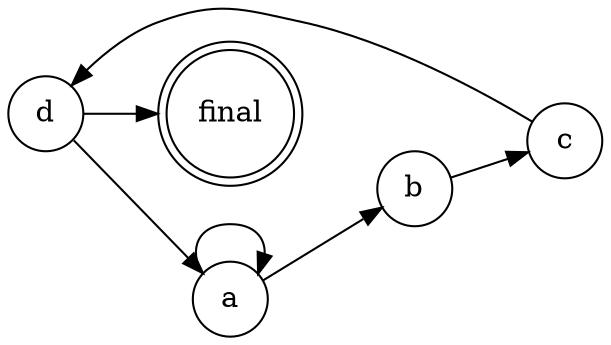 digraph G{
	rankdir="LR";

	node [shape = doublecircle]; final;
	node [shape = circle]; a, b, c, d;

	a -> b;
	a -> a;
	b -> c;
	c -> d;
	d -> a;
	d -> final;
}
